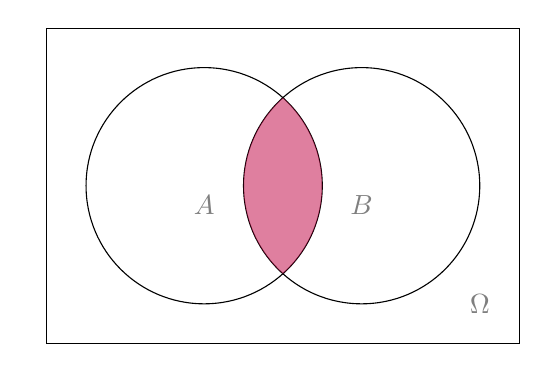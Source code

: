 \def\firstcircle{(0,0) circle (1.5cm)}
\def\thirdcircle{(0:2cm) circle (1.5cm)}

% Now we can draw the sets:
\begin{tikzpicture}
\begin{scope}[shift={(3cm,-5cm)}, fill opacity=0.5]
\draw (-2,-2) rectangle(4,2) ;
\node at (3.5,-1.5) {$\Omega$};

\draw \firstcircle node[below] {$A$};
\draw \thirdcircle node [below] {$B$};
\clip \firstcircle;
\fill[purple] \thirdcircle;

\end{scope}
\end{tikzpicture}

